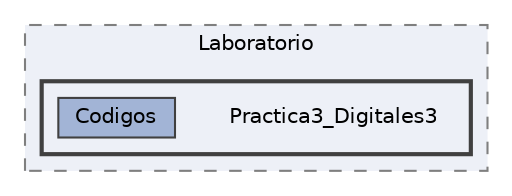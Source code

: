 digraph "C:/Users/Mateo/Desktop/Digitales/Laboratorio/Practica3_Digitales3"
{
 // LATEX_PDF_SIZE
  bgcolor="transparent";
  edge [fontname=Helvetica,fontsize=10,labelfontname=Helvetica,labelfontsize=10];
  node [fontname=Helvetica,fontsize=10,shape=box,height=0.2,width=0.4];
  compound=true
  subgraph clusterdir_24a7c14ceaff91a07ed46cf5f821c709 {
    graph [ bgcolor="#edf0f7", pencolor="grey50", label="Laboratorio", fontname=Helvetica,fontsize=10 style="filled,dashed", URL="dir_24a7c14ceaff91a07ed46cf5f821c709.html",tooltip=""]
  subgraph clusterdir_1ee18a67d568aa4f9ac6e08b85b61a09 {
    graph [ bgcolor="#edf0f7", pencolor="grey25", label="", fontname=Helvetica,fontsize=10 style="filled,bold", URL="dir_1ee18a67d568aa4f9ac6e08b85b61a09.html",tooltip=""]
    dir_1ee18a67d568aa4f9ac6e08b85b61a09 [shape=plaintext, label="Practica3_Digitales3"];
  dir_01f79640bf9c6b9a9dc1f05c4a65d822 [label="Codigos", fillcolor="#a2b4d6", color="grey25", style="filled", URL="dir_01f79640bf9c6b9a9dc1f05c4a65d822.html",tooltip=""];
  }
  }
}
